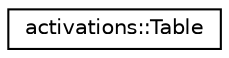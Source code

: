 digraph "Graphical Class Hierarchy"
{
 // LATEX_PDF_SIZE
  edge [fontname="Helvetica",fontsize="10",labelfontname="Helvetica",labelfontsize="10"];
  node [fontname="Helvetica",fontsize="10",shape=record];
  rankdir="LR";
  Node0 [label="activations::Table",height=0.2,width=0.4,color="black", fillcolor="white", style="filled",URL="$structactivations_1_1Table.html",tooltip=" "];
}
